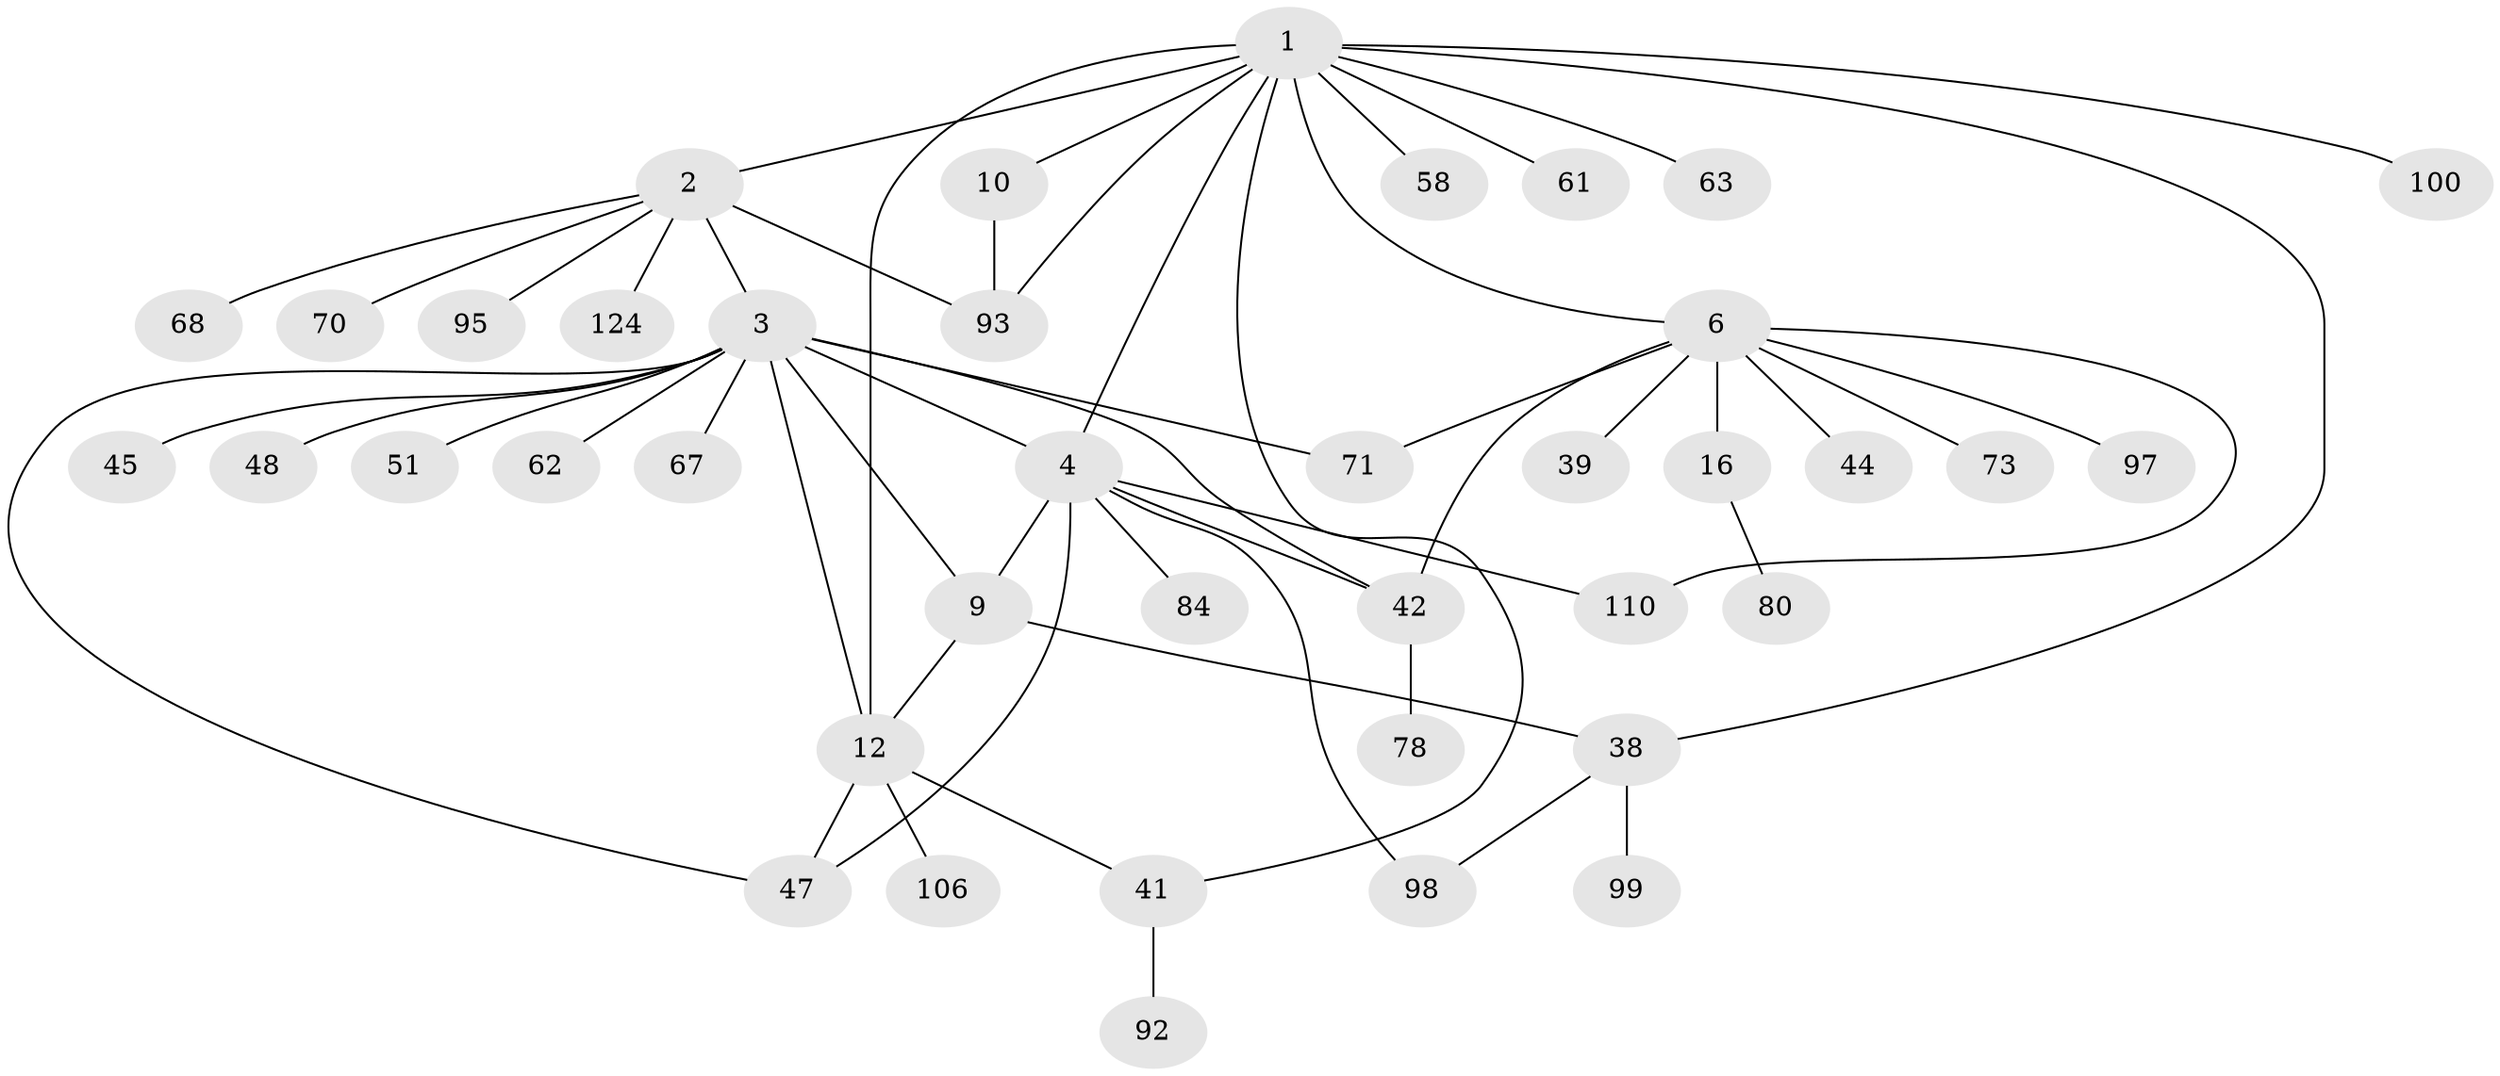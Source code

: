 // original degree distribution, {7: 0.014705882352941176, 3: 0.20588235294117646, 6: 0.04411764705882353, 5: 0.03676470588235294, 2: 0.27941176470588236, 4: 0.04411764705882353, 1: 0.375}
// Generated by graph-tools (version 1.1) at 2025/17/03/04/25 18:17:09]
// undirected, 40 vertices, 54 edges
graph export_dot {
graph [start="1"]
  node [color=gray90,style=filled];
  1 [super="+11"];
  2 [super="+28"];
  3 [super="+8+18+24+7"];
  4 [super="+5+19"];
  6 [super="+14+30+15"];
  9 [super="+13"];
  10 [super="+57+91+112+88+89"];
  12 [super="+25+75+43"];
  16 [super="+32+126+82+36+52"];
  38 [super="+56+87+59"];
  39 [super="+55"];
  41;
  42 [super="+66+46"];
  44;
  45;
  47;
  48;
  51 [super="+85+127"];
  58 [super="+103"];
  61 [super="+114+116"];
  62 [super="+104+123"];
  63;
  67;
  68;
  70;
  71 [super="+74"];
  73;
  78;
  80;
  84;
  92;
  93;
  95 [super="+132+117"];
  97;
  98;
  99;
  100;
  106;
  110;
  124;
  1 -- 2;
  1 -- 6;
  1 -- 10;
  1 -- 12 [weight=2];
  1 -- 4;
  1 -- 100;
  1 -- 38;
  1 -- 41;
  1 -- 93;
  1 -- 58;
  1 -- 61 [weight=2];
  1 -- 63;
  2 -- 3 [weight=2];
  2 -- 68;
  2 -- 70;
  2 -- 124;
  2 -- 93;
  2 -- 95;
  3 -- 4;
  3 -- 9 [weight=2];
  3 -- 12;
  3 -- 67;
  3 -- 42;
  3 -- 45;
  3 -- 47;
  3 -- 48;
  3 -- 51;
  3 -- 62;
  3 -- 71;
  4 -- 9;
  4 -- 98;
  4 -- 84;
  4 -- 42;
  4 -- 110;
  4 -- 47;
  6 -- 16;
  6 -- 97;
  6 -- 71;
  6 -- 39;
  6 -- 73;
  6 -- 42;
  6 -- 44;
  6 -- 110;
  9 -- 38;
  9 -- 12;
  10 -- 93;
  12 -- 106;
  12 -- 47;
  12 -- 41;
  16 -- 80;
  38 -- 98;
  38 -- 99;
  41 -- 92;
  42 -- 78;
}
